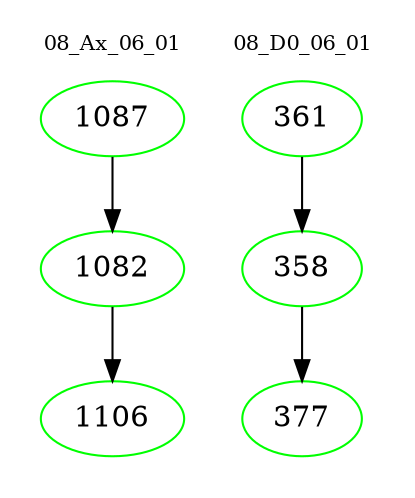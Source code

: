 digraph{
subgraph cluster_0 {
color = white
label = "08_Ax_06_01";
fontsize=10;
T0_1087 [label="1087", color="green"]
T0_1087 -> T0_1082 [color="black"]
T0_1082 [label="1082", color="green"]
T0_1082 -> T0_1106 [color="black"]
T0_1106 [label="1106", color="green"]
}
subgraph cluster_1 {
color = white
label = "08_D0_06_01";
fontsize=10;
T1_361 [label="361", color="green"]
T1_361 -> T1_358 [color="black"]
T1_358 [label="358", color="green"]
T1_358 -> T1_377 [color="black"]
T1_377 [label="377", color="green"]
}
}
